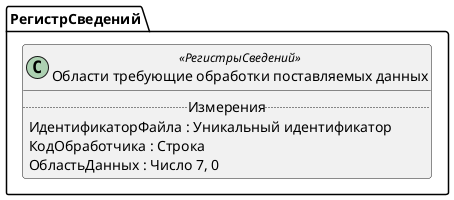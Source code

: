 ﻿@startuml ОбластиТребующиеОбработкиПоставляемыхДанных
'!include templates.wsd
'..\include templates.wsd
class РегистрСведений.ОбластиТребующиеОбработкиПоставляемыхДанных as "Области требующие обработки поставляемых данных" <<РегистрыСведений>>
{
..Измерения..
ИдентификаторФайла : Уникальный идентификатор
КодОбработчика : Строка
ОбластьДанных : Число 7, 0
}
@enduml
